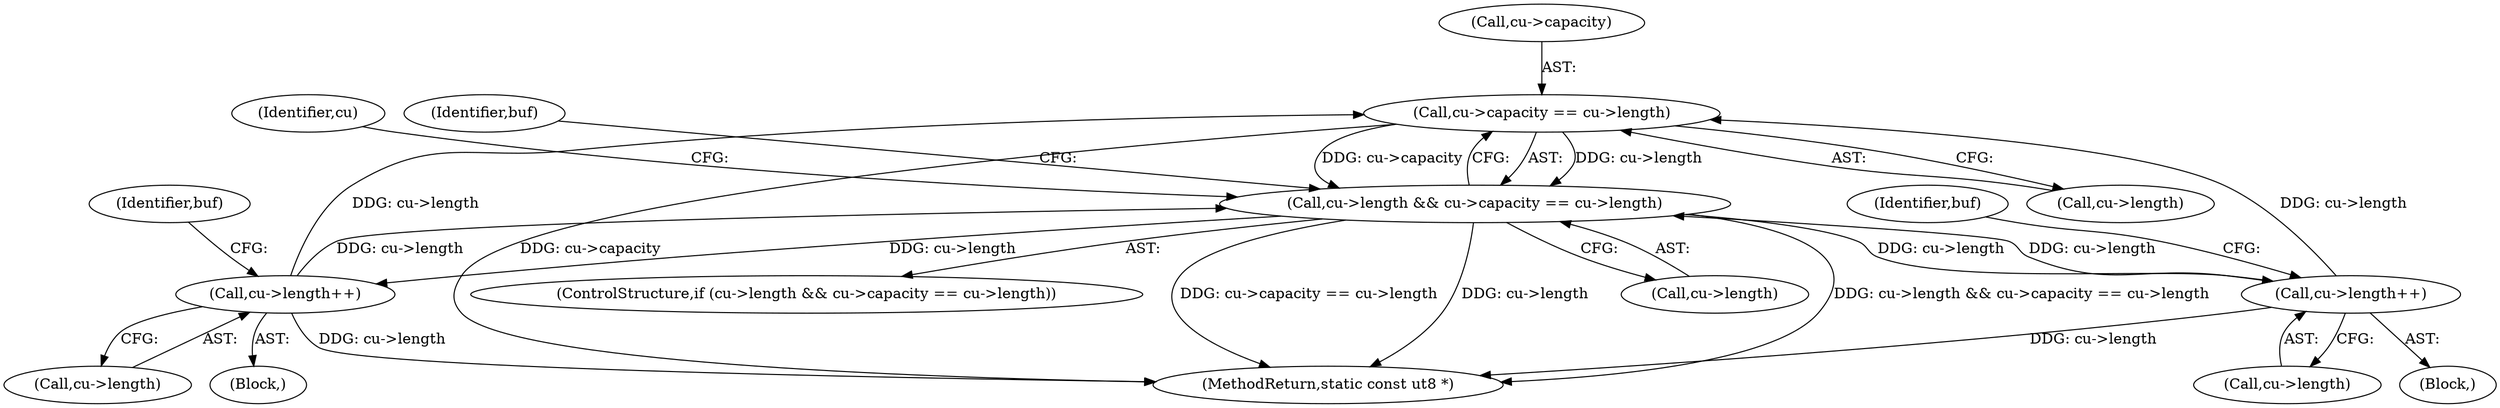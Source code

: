 digraph "0_radare2_bd1bab05083d80464fea854bf4b5c49aaf1b8401@pointer" {
"1000155" [label="(Call,cu->capacity == cu->length)"];
"1000460" [label="(Call,cu->length++)"];
"1000151" [label="(Call,cu->length && cu->capacity == cu->length)"];
"1000155" [label="(Call,cu->capacity == cu->length)"];
"1000210" [label="(Call,cu->length++)"];
"1000152" [label="(Call,cu->length)"];
"1000159" [label="(Call,cu->length)"];
"1000141" [label="(Identifier,buf)"];
"1000164" [label="(Identifier,cu)"];
"1000149" [label="(Block,)"];
"1000150" [label="(ControlStructure,if (cu->length && cu->capacity == cu->length))"];
"1000211" [label="(Call,cu->length)"];
"1000215" [label="(Identifier,buf)"];
"1000166" [label="(Identifier,buf)"];
"1000156" [label="(Call,cu->capacity)"];
"1000198" [label="(Block,)"];
"1000461" [label="(Call,cu->length)"];
"1000210" [label="(Call,cu->length++)"];
"1000460" [label="(Call,cu->length++)"];
"1000151" [label="(Call,cu->length && cu->capacity == cu->length)"];
"1000466" [label="(MethodReturn,static const ut8 *)"];
"1000155" [label="(Call,cu->capacity == cu->length)"];
"1000155" -> "1000151"  [label="AST: "];
"1000155" -> "1000159"  [label="CFG: "];
"1000156" -> "1000155"  [label="AST: "];
"1000159" -> "1000155"  [label="AST: "];
"1000151" -> "1000155"  [label="CFG: "];
"1000155" -> "1000466"  [label="DDG: cu->capacity"];
"1000155" -> "1000151"  [label="DDG: cu->length"];
"1000155" -> "1000151"  [label="DDG: cu->capacity"];
"1000460" -> "1000155"  [label="DDG: cu->length"];
"1000210" -> "1000155"  [label="DDG: cu->length"];
"1000460" -> "1000149"  [label="AST: "];
"1000460" -> "1000461"  [label="CFG: "];
"1000461" -> "1000460"  [label="AST: "];
"1000141" -> "1000460"  [label="CFG: "];
"1000460" -> "1000466"  [label="DDG: cu->length"];
"1000460" -> "1000151"  [label="DDG: cu->length"];
"1000151" -> "1000460"  [label="DDG: cu->length"];
"1000151" -> "1000150"  [label="AST: "];
"1000151" -> "1000152"  [label="CFG: "];
"1000152" -> "1000151"  [label="AST: "];
"1000164" -> "1000151"  [label="CFG: "];
"1000166" -> "1000151"  [label="CFG: "];
"1000151" -> "1000466"  [label="DDG: cu->length && cu->capacity == cu->length"];
"1000151" -> "1000466"  [label="DDG: cu->length"];
"1000151" -> "1000466"  [label="DDG: cu->capacity == cu->length"];
"1000210" -> "1000151"  [label="DDG: cu->length"];
"1000151" -> "1000210"  [label="DDG: cu->length"];
"1000210" -> "1000198"  [label="AST: "];
"1000210" -> "1000211"  [label="CFG: "];
"1000211" -> "1000210"  [label="AST: "];
"1000215" -> "1000210"  [label="CFG: "];
"1000210" -> "1000466"  [label="DDG: cu->length"];
}
